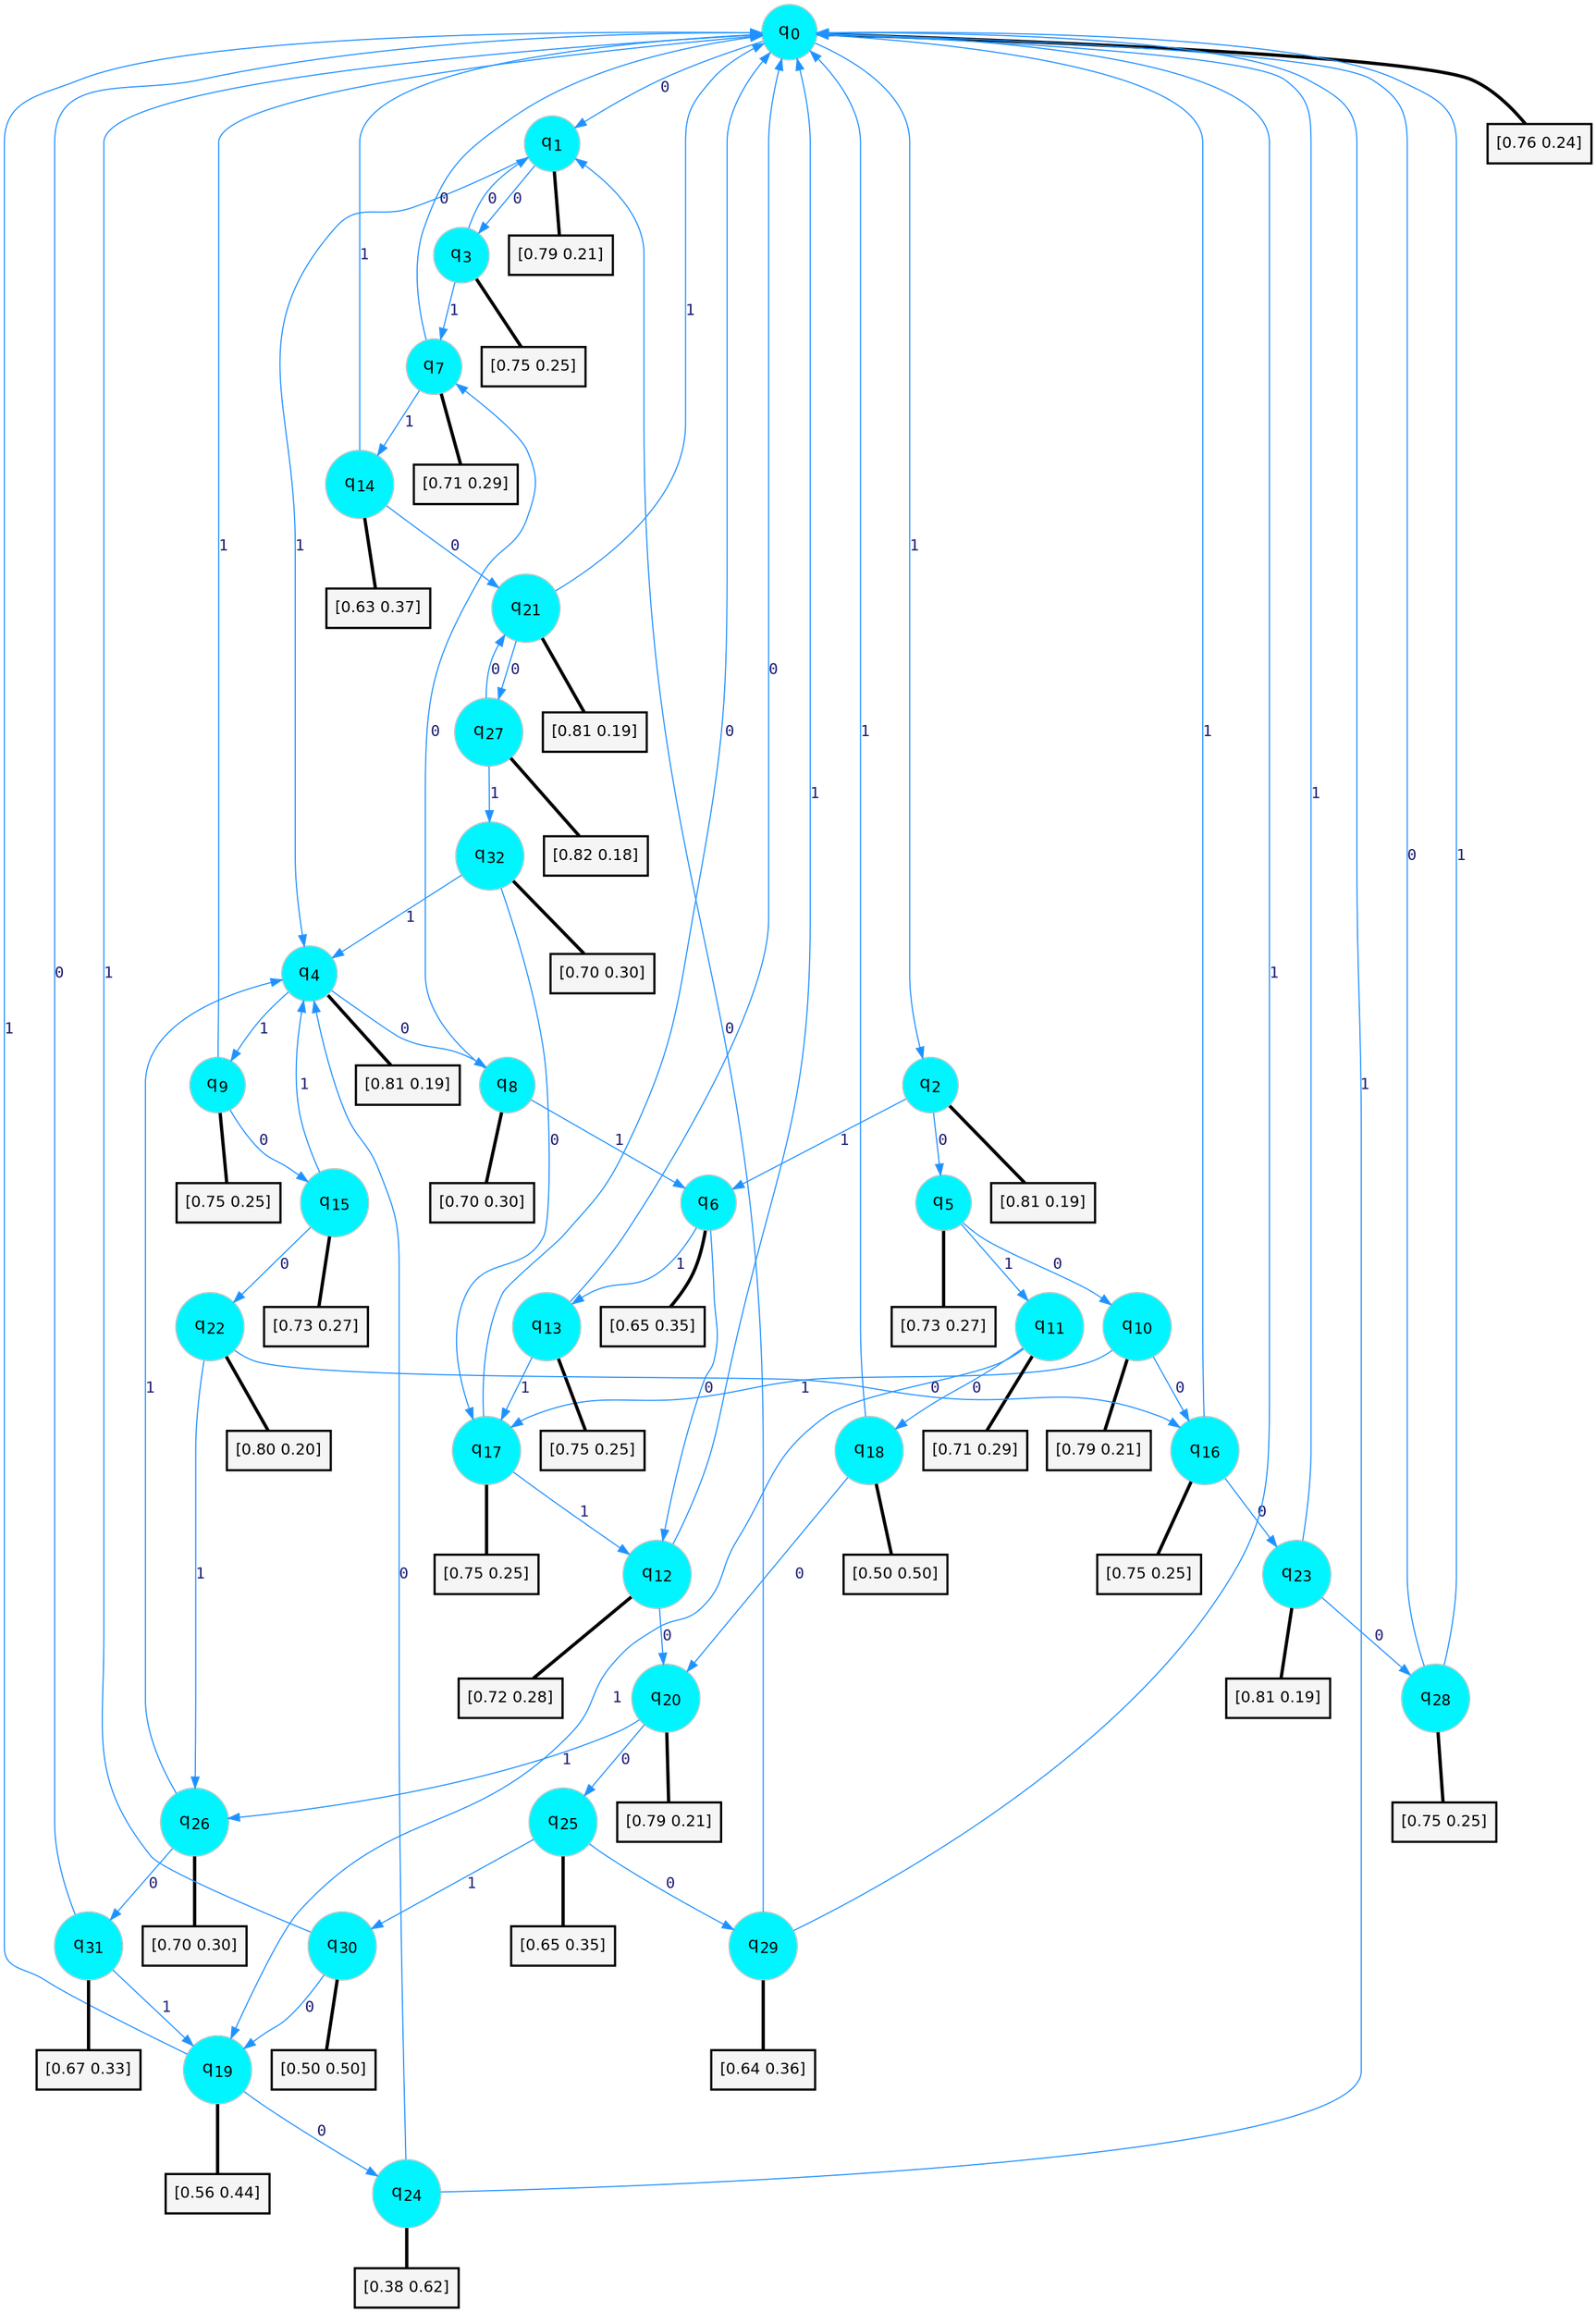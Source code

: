 digraph G {
graph [
bgcolor=transparent, dpi=300, rankdir=TD, size="40,25"];
node [
color=gray, fillcolor=turquoise1, fontcolor=black, fontname=Helvetica, fontsize=16, fontweight=bold, shape=circle, style=filled];
edge [
arrowsize=1, color=dodgerblue1, fontcolor=midnightblue, fontname=courier, fontweight=bold, penwidth=1, style=solid, weight=20];
0[label=<q<SUB>0</SUB>>];
1[label=<q<SUB>1</SUB>>];
2[label=<q<SUB>2</SUB>>];
3[label=<q<SUB>3</SUB>>];
4[label=<q<SUB>4</SUB>>];
5[label=<q<SUB>5</SUB>>];
6[label=<q<SUB>6</SUB>>];
7[label=<q<SUB>7</SUB>>];
8[label=<q<SUB>8</SUB>>];
9[label=<q<SUB>9</SUB>>];
10[label=<q<SUB>10</SUB>>];
11[label=<q<SUB>11</SUB>>];
12[label=<q<SUB>12</SUB>>];
13[label=<q<SUB>13</SUB>>];
14[label=<q<SUB>14</SUB>>];
15[label=<q<SUB>15</SUB>>];
16[label=<q<SUB>16</SUB>>];
17[label=<q<SUB>17</SUB>>];
18[label=<q<SUB>18</SUB>>];
19[label=<q<SUB>19</SUB>>];
20[label=<q<SUB>20</SUB>>];
21[label=<q<SUB>21</SUB>>];
22[label=<q<SUB>22</SUB>>];
23[label=<q<SUB>23</SUB>>];
24[label=<q<SUB>24</SUB>>];
25[label=<q<SUB>25</SUB>>];
26[label=<q<SUB>26</SUB>>];
27[label=<q<SUB>27</SUB>>];
28[label=<q<SUB>28</SUB>>];
29[label=<q<SUB>29</SUB>>];
30[label=<q<SUB>30</SUB>>];
31[label=<q<SUB>31</SUB>>];
32[label=<q<SUB>32</SUB>>];
33[label="[0.76 0.24]", shape=box,fontcolor=black, fontname=Helvetica, fontsize=14, penwidth=2, fillcolor=whitesmoke,color=black];
34[label="[0.79 0.21]", shape=box,fontcolor=black, fontname=Helvetica, fontsize=14, penwidth=2, fillcolor=whitesmoke,color=black];
35[label="[0.81 0.19]", shape=box,fontcolor=black, fontname=Helvetica, fontsize=14, penwidth=2, fillcolor=whitesmoke,color=black];
36[label="[0.75 0.25]", shape=box,fontcolor=black, fontname=Helvetica, fontsize=14, penwidth=2, fillcolor=whitesmoke,color=black];
37[label="[0.81 0.19]", shape=box,fontcolor=black, fontname=Helvetica, fontsize=14, penwidth=2, fillcolor=whitesmoke,color=black];
38[label="[0.73 0.27]", shape=box,fontcolor=black, fontname=Helvetica, fontsize=14, penwidth=2, fillcolor=whitesmoke,color=black];
39[label="[0.65 0.35]", shape=box,fontcolor=black, fontname=Helvetica, fontsize=14, penwidth=2, fillcolor=whitesmoke,color=black];
40[label="[0.71 0.29]", shape=box,fontcolor=black, fontname=Helvetica, fontsize=14, penwidth=2, fillcolor=whitesmoke,color=black];
41[label="[0.70 0.30]", shape=box,fontcolor=black, fontname=Helvetica, fontsize=14, penwidth=2, fillcolor=whitesmoke,color=black];
42[label="[0.75 0.25]", shape=box,fontcolor=black, fontname=Helvetica, fontsize=14, penwidth=2, fillcolor=whitesmoke,color=black];
43[label="[0.79 0.21]", shape=box,fontcolor=black, fontname=Helvetica, fontsize=14, penwidth=2, fillcolor=whitesmoke,color=black];
44[label="[0.71 0.29]", shape=box,fontcolor=black, fontname=Helvetica, fontsize=14, penwidth=2, fillcolor=whitesmoke,color=black];
45[label="[0.72 0.28]", shape=box,fontcolor=black, fontname=Helvetica, fontsize=14, penwidth=2, fillcolor=whitesmoke,color=black];
46[label="[0.75 0.25]", shape=box,fontcolor=black, fontname=Helvetica, fontsize=14, penwidth=2, fillcolor=whitesmoke,color=black];
47[label="[0.63 0.37]", shape=box,fontcolor=black, fontname=Helvetica, fontsize=14, penwidth=2, fillcolor=whitesmoke,color=black];
48[label="[0.73 0.27]", shape=box,fontcolor=black, fontname=Helvetica, fontsize=14, penwidth=2, fillcolor=whitesmoke,color=black];
49[label="[0.75 0.25]", shape=box,fontcolor=black, fontname=Helvetica, fontsize=14, penwidth=2, fillcolor=whitesmoke,color=black];
50[label="[0.75 0.25]", shape=box,fontcolor=black, fontname=Helvetica, fontsize=14, penwidth=2, fillcolor=whitesmoke,color=black];
51[label="[0.50 0.50]", shape=box,fontcolor=black, fontname=Helvetica, fontsize=14, penwidth=2, fillcolor=whitesmoke,color=black];
52[label="[0.56 0.44]", shape=box,fontcolor=black, fontname=Helvetica, fontsize=14, penwidth=2, fillcolor=whitesmoke,color=black];
53[label="[0.79 0.21]", shape=box,fontcolor=black, fontname=Helvetica, fontsize=14, penwidth=2, fillcolor=whitesmoke,color=black];
54[label="[0.81 0.19]", shape=box,fontcolor=black, fontname=Helvetica, fontsize=14, penwidth=2, fillcolor=whitesmoke,color=black];
55[label="[0.80 0.20]", shape=box,fontcolor=black, fontname=Helvetica, fontsize=14, penwidth=2, fillcolor=whitesmoke,color=black];
56[label="[0.81 0.19]", shape=box,fontcolor=black, fontname=Helvetica, fontsize=14, penwidth=2, fillcolor=whitesmoke,color=black];
57[label="[0.38 0.62]", shape=box,fontcolor=black, fontname=Helvetica, fontsize=14, penwidth=2, fillcolor=whitesmoke,color=black];
58[label="[0.65 0.35]", shape=box,fontcolor=black, fontname=Helvetica, fontsize=14, penwidth=2, fillcolor=whitesmoke,color=black];
59[label="[0.70 0.30]", shape=box,fontcolor=black, fontname=Helvetica, fontsize=14, penwidth=2, fillcolor=whitesmoke,color=black];
60[label="[0.82 0.18]", shape=box,fontcolor=black, fontname=Helvetica, fontsize=14, penwidth=2, fillcolor=whitesmoke,color=black];
61[label="[0.75 0.25]", shape=box,fontcolor=black, fontname=Helvetica, fontsize=14, penwidth=2, fillcolor=whitesmoke,color=black];
62[label="[0.64 0.36]", shape=box,fontcolor=black, fontname=Helvetica, fontsize=14, penwidth=2, fillcolor=whitesmoke,color=black];
63[label="[0.50 0.50]", shape=box,fontcolor=black, fontname=Helvetica, fontsize=14, penwidth=2, fillcolor=whitesmoke,color=black];
64[label="[0.67 0.33]", shape=box,fontcolor=black, fontname=Helvetica, fontsize=14, penwidth=2, fillcolor=whitesmoke,color=black];
65[label="[0.70 0.30]", shape=box,fontcolor=black, fontname=Helvetica, fontsize=14, penwidth=2, fillcolor=whitesmoke,color=black];
0->1 [label=0];
0->2 [label=1];
0->33 [arrowhead=none, penwidth=3,color=black];
1->3 [label=0];
1->4 [label=1];
1->34 [arrowhead=none, penwidth=3,color=black];
2->5 [label=0];
2->6 [label=1];
2->35 [arrowhead=none, penwidth=3,color=black];
3->1 [label=0];
3->7 [label=1];
3->36 [arrowhead=none, penwidth=3,color=black];
4->8 [label=0];
4->9 [label=1];
4->37 [arrowhead=none, penwidth=3,color=black];
5->10 [label=0];
5->11 [label=1];
5->38 [arrowhead=none, penwidth=3,color=black];
6->12 [label=0];
6->13 [label=1];
6->39 [arrowhead=none, penwidth=3,color=black];
7->0 [label=0];
7->14 [label=1];
7->40 [arrowhead=none, penwidth=3,color=black];
8->7 [label=0];
8->6 [label=1];
8->41 [arrowhead=none, penwidth=3,color=black];
9->15 [label=0];
9->0 [label=1];
9->42 [arrowhead=none, penwidth=3,color=black];
10->16 [label=0];
10->17 [label=1];
10->43 [arrowhead=none, penwidth=3,color=black];
11->18 [label=0];
11->19 [label=1];
11->44 [arrowhead=none, penwidth=3,color=black];
12->20 [label=0];
12->0 [label=1];
12->45 [arrowhead=none, penwidth=3,color=black];
13->0 [label=0];
13->17 [label=1];
13->46 [arrowhead=none, penwidth=3,color=black];
14->21 [label=0];
14->0 [label=1];
14->47 [arrowhead=none, penwidth=3,color=black];
15->22 [label=0];
15->4 [label=1];
15->48 [arrowhead=none, penwidth=3,color=black];
16->23 [label=0];
16->0 [label=1];
16->49 [arrowhead=none, penwidth=3,color=black];
17->0 [label=0];
17->12 [label=1];
17->50 [arrowhead=none, penwidth=3,color=black];
18->20 [label=0];
18->0 [label=1];
18->51 [arrowhead=none, penwidth=3,color=black];
19->24 [label=0];
19->0 [label=1];
19->52 [arrowhead=none, penwidth=3,color=black];
20->25 [label=0];
20->26 [label=1];
20->53 [arrowhead=none, penwidth=3,color=black];
21->27 [label=0];
21->0 [label=1];
21->54 [arrowhead=none, penwidth=3,color=black];
22->16 [label=0];
22->26 [label=1];
22->55 [arrowhead=none, penwidth=3,color=black];
23->28 [label=0];
23->0 [label=1];
23->56 [arrowhead=none, penwidth=3,color=black];
24->4 [label=0];
24->0 [label=1];
24->57 [arrowhead=none, penwidth=3,color=black];
25->29 [label=0];
25->30 [label=1];
25->58 [arrowhead=none, penwidth=3,color=black];
26->31 [label=0];
26->4 [label=1];
26->59 [arrowhead=none, penwidth=3,color=black];
27->21 [label=0];
27->32 [label=1];
27->60 [arrowhead=none, penwidth=3,color=black];
28->0 [label=0];
28->0 [label=1];
28->61 [arrowhead=none, penwidth=3,color=black];
29->1 [label=0];
29->0 [label=1];
29->62 [arrowhead=none, penwidth=3,color=black];
30->19 [label=0];
30->0 [label=1];
30->63 [arrowhead=none, penwidth=3,color=black];
31->0 [label=0];
31->19 [label=1];
31->64 [arrowhead=none, penwidth=3,color=black];
32->17 [label=0];
32->4 [label=1];
32->65 [arrowhead=none, penwidth=3,color=black];
}
